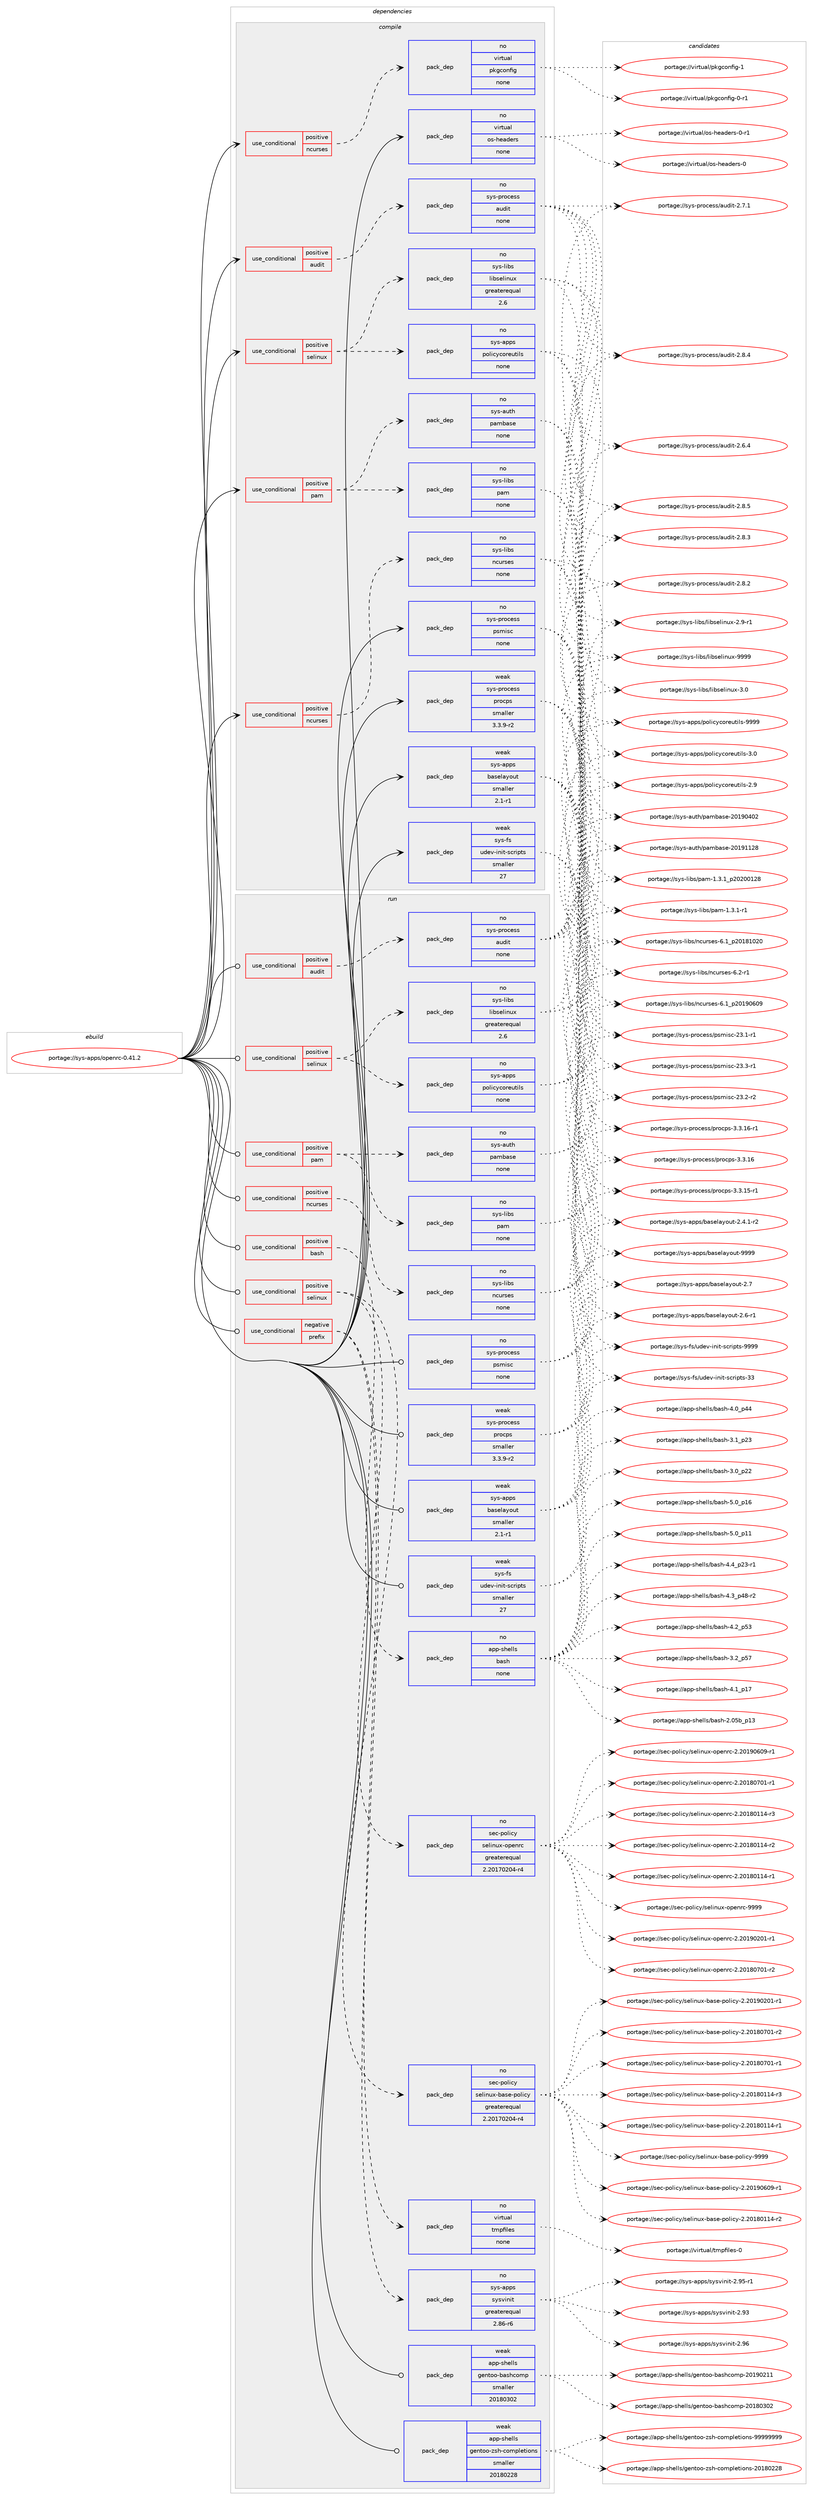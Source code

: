 digraph prolog {

# *************
# Graph options
# *************

newrank=true;
concentrate=true;
compound=true;
graph [rankdir=LR,fontname=Helvetica,fontsize=10,ranksep=1.5];#, ranksep=2.5, nodesep=0.2];
edge  [arrowhead=vee];
node  [fontname=Helvetica,fontsize=10];

# **********
# The ebuild
# **********

subgraph cluster_leftcol {
color=gray;
rank=same;
label=<<i>ebuild</i>>;
id [label="portage://sys-apps/openrc-0.41.2", color=red, width=4, href="../sys-apps/openrc-0.41.2.svg"];
}

# ****************
# The dependencies
# ****************

subgraph cluster_midcol {
color=gray;
label=<<i>dependencies</i>>;
subgraph cluster_compile {
fillcolor="#eeeeee";
style=filled;
label=<<i>compile</i>>;
subgraph cond14481 {
dependency67862 [label=<<TABLE BORDER="0" CELLBORDER="1" CELLSPACING="0" CELLPADDING="4"><TR><TD ROWSPAN="3" CELLPADDING="10">use_conditional</TD></TR><TR><TD>positive</TD></TR><TR><TD>audit</TD></TR></TABLE>>, shape=none, color=red];
subgraph pack52045 {
dependency67863 [label=<<TABLE BORDER="0" CELLBORDER="1" CELLSPACING="0" CELLPADDING="4" WIDTH="220"><TR><TD ROWSPAN="6" CELLPADDING="30">pack_dep</TD></TR><TR><TD WIDTH="110">no</TD></TR><TR><TD>sys-process</TD></TR><TR><TD>audit</TD></TR><TR><TD>none</TD></TR><TR><TD></TD></TR></TABLE>>, shape=none, color=blue];
}
dependency67862:e -> dependency67863:w [weight=20,style="dashed",arrowhead="vee"];
}
id:e -> dependency67862:w [weight=20,style="solid",arrowhead="vee"];
subgraph cond14482 {
dependency67864 [label=<<TABLE BORDER="0" CELLBORDER="1" CELLSPACING="0" CELLPADDING="4"><TR><TD ROWSPAN="3" CELLPADDING="10">use_conditional</TD></TR><TR><TD>positive</TD></TR><TR><TD>ncurses</TD></TR></TABLE>>, shape=none, color=red];
subgraph pack52046 {
dependency67865 [label=<<TABLE BORDER="0" CELLBORDER="1" CELLSPACING="0" CELLPADDING="4" WIDTH="220"><TR><TD ROWSPAN="6" CELLPADDING="30">pack_dep</TD></TR><TR><TD WIDTH="110">no</TD></TR><TR><TD>sys-libs</TD></TR><TR><TD>ncurses</TD></TR><TR><TD>none</TD></TR><TR><TD></TD></TR></TABLE>>, shape=none, color=blue];
}
dependency67864:e -> dependency67865:w [weight=20,style="dashed",arrowhead="vee"];
}
id:e -> dependency67864:w [weight=20,style="solid",arrowhead="vee"];
subgraph cond14483 {
dependency67866 [label=<<TABLE BORDER="0" CELLBORDER="1" CELLSPACING="0" CELLPADDING="4"><TR><TD ROWSPAN="3" CELLPADDING="10">use_conditional</TD></TR><TR><TD>positive</TD></TR><TR><TD>ncurses</TD></TR></TABLE>>, shape=none, color=red];
subgraph pack52047 {
dependency67867 [label=<<TABLE BORDER="0" CELLBORDER="1" CELLSPACING="0" CELLPADDING="4" WIDTH="220"><TR><TD ROWSPAN="6" CELLPADDING="30">pack_dep</TD></TR><TR><TD WIDTH="110">no</TD></TR><TR><TD>virtual</TD></TR><TR><TD>pkgconfig</TD></TR><TR><TD>none</TD></TR><TR><TD></TD></TR></TABLE>>, shape=none, color=blue];
}
dependency67866:e -> dependency67867:w [weight=20,style="dashed",arrowhead="vee"];
}
id:e -> dependency67866:w [weight=20,style="solid",arrowhead="vee"];
subgraph cond14484 {
dependency67868 [label=<<TABLE BORDER="0" CELLBORDER="1" CELLSPACING="0" CELLPADDING="4"><TR><TD ROWSPAN="3" CELLPADDING="10">use_conditional</TD></TR><TR><TD>positive</TD></TR><TR><TD>pam</TD></TR></TABLE>>, shape=none, color=red];
subgraph pack52048 {
dependency67869 [label=<<TABLE BORDER="0" CELLBORDER="1" CELLSPACING="0" CELLPADDING="4" WIDTH="220"><TR><TD ROWSPAN="6" CELLPADDING="30">pack_dep</TD></TR><TR><TD WIDTH="110">no</TD></TR><TR><TD>sys-auth</TD></TR><TR><TD>pambase</TD></TR><TR><TD>none</TD></TR><TR><TD></TD></TR></TABLE>>, shape=none, color=blue];
}
dependency67868:e -> dependency67869:w [weight=20,style="dashed",arrowhead="vee"];
subgraph pack52049 {
dependency67870 [label=<<TABLE BORDER="0" CELLBORDER="1" CELLSPACING="0" CELLPADDING="4" WIDTH="220"><TR><TD ROWSPAN="6" CELLPADDING="30">pack_dep</TD></TR><TR><TD WIDTH="110">no</TD></TR><TR><TD>sys-libs</TD></TR><TR><TD>pam</TD></TR><TR><TD>none</TD></TR><TR><TD></TD></TR></TABLE>>, shape=none, color=blue];
}
dependency67868:e -> dependency67870:w [weight=20,style="dashed",arrowhead="vee"];
}
id:e -> dependency67868:w [weight=20,style="solid",arrowhead="vee"];
subgraph cond14485 {
dependency67871 [label=<<TABLE BORDER="0" CELLBORDER="1" CELLSPACING="0" CELLPADDING="4"><TR><TD ROWSPAN="3" CELLPADDING="10">use_conditional</TD></TR><TR><TD>positive</TD></TR><TR><TD>selinux</TD></TR></TABLE>>, shape=none, color=red];
subgraph pack52050 {
dependency67872 [label=<<TABLE BORDER="0" CELLBORDER="1" CELLSPACING="0" CELLPADDING="4" WIDTH="220"><TR><TD ROWSPAN="6" CELLPADDING="30">pack_dep</TD></TR><TR><TD WIDTH="110">no</TD></TR><TR><TD>sys-apps</TD></TR><TR><TD>policycoreutils</TD></TR><TR><TD>none</TD></TR><TR><TD></TD></TR></TABLE>>, shape=none, color=blue];
}
dependency67871:e -> dependency67872:w [weight=20,style="dashed",arrowhead="vee"];
subgraph pack52051 {
dependency67873 [label=<<TABLE BORDER="0" CELLBORDER="1" CELLSPACING="0" CELLPADDING="4" WIDTH="220"><TR><TD ROWSPAN="6" CELLPADDING="30">pack_dep</TD></TR><TR><TD WIDTH="110">no</TD></TR><TR><TD>sys-libs</TD></TR><TR><TD>libselinux</TD></TR><TR><TD>greaterequal</TD></TR><TR><TD>2.6</TD></TR></TABLE>>, shape=none, color=blue];
}
dependency67871:e -> dependency67873:w [weight=20,style="dashed",arrowhead="vee"];
}
id:e -> dependency67871:w [weight=20,style="solid",arrowhead="vee"];
subgraph pack52052 {
dependency67874 [label=<<TABLE BORDER="0" CELLBORDER="1" CELLSPACING="0" CELLPADDING="4" WIDTH="220"><TR><TD ROWSPAN="6" CELLPADDING="30">pack_dep</TD></TR><TR><TD WIDTH="110">no</TD></TR><TR><TD>sys-process</TD></TR><TR><TD>psmisc</TD></TR><TR><TD>none</TD></TR><TR><TD></TD></TR></TABLE>>, shape=none, color=blue];
}
id:e -> dependency67874:w [weight=20,style="solid",arrowhead="vee"];
subgraph pack52053 {
dependency67875 [label=<<TABLE BORDER="0" CELLBORDER="1" CELLSPACING="0" CELLPADDING="4" WIDTH="220"><TR><TD ROWSPAN="6" CELLPADDING="30">pack_dep</TD></TR><TR><TD WIDTH="110">no</TD></TR><TR><TD>virtual</TD></TR><TR><TD>os-headers</TD></TR><TR><TD>none</TD></TR><TR><TD></TD></TR></TABLE>>, shape=none, color=blue];
}
id:e -> dependency67875:w [weight=20,style="solid",arrowhead="vee"];
subgraph pack52054 {
dependency67876 [label=<<TABLE BORDER="0" CELLBORDER="1" CELLSPACING="0" CELLPADDING="4" WIDTH="220"><TR><TD ROWSPAN="6" CELLPADDING="30">pack_dep</TD></TR><TR><TD WIDTH="110">weak</TD></TR><TR><TD>sys-apps</TD></TR><TR><TD>baselayout</TD></TR><TR><TD>smaller</TD></TR><TR><TD>2.1-r1</TD></TR></TABLE>>, shape=none, color=blue];
}
id:e -> dependency67876:w [weight=20,style="solid",arrowhead="vee"];
subgraph pack52055 {
dependency67877 [label=<<TABLE BORDER="0" CELLBORDER="1" CELLSPACING="0" CELLPADDING="4" WIDTH="220"><TR><TD ROWSPAN="6" CELLPADDING="30">pack_dep</TD></TR><TR><TD WIDTH="110">weak</TD></TR><TR><TD>sys-fs</TD></TR><TR><TD>udev-init-scripts</TD></TR><TR><TD>smaller</TD></TR><TR><TD>27</TD></TR></TABLE>>, shape=none, color=blue];
}
id:e -> dependency67877:w [weight=20,style="solid",arrowhead="vee"];
subgraph pack52056 {
dependency67878 [label=<<TABLE BORDER="0" CELLBORDER="1" CELLSPACING="0" CELLPADDING="4" WIDTH="220"><TR><TD ROWSPAN="6" CELLPADDING="30">pack_dep</TD></TR><TR><TD WIDTH="110">weak</TD></TR><TR><TD>sys-process</TD></TR><TR><TD>procps</TD></TR><TR><TD>smaller</TD></TR><TR><TD>3.3.9-r2</TD></TR></TABLE>>, shape=none, color=blue];
}
id:e -> dependency67878:w [weight=20,style="solid",arrowhead="vee"];
}
subgraph cluster_compileandrun {
fillcolor="#eeeeee";
style=filled;
label=<<i>compile and run</i>>;
}
subgraph cluster_run {
fillcolor="#eeeeee";
style=filled;
label=<<i>run</i>>;
subgraph cond14486 {
dependency67879 [label=<<TABLE BORDER="0" CELLBORDER="1" CELLSPACING="0" CELLPADDING="4"><TR><TD ROWSPAN="3" CELLPADDING="10">use_conditional</TD></TR><TR><TD>negative</TD></TR><TR><TD>prefix</TD></TR></TABLE>>, shape=none, color=red];
subgraph pack52057 {
dependency67880 [label=<<TABLE BORDER="0" CELLBORDER="1" CELLSPACING="0" CELLPADDING="4" WIDTH="220"><TR><TD ROWSPAN="6" CELLPADDING="30">pack_dep</TD></TR><TR><TD WIDTH="110">no</TD></TR><TR><TD>sys-apps</TD></TR><TR><TD>sysvinit</TD></TR><TR><TD>greaterequal</TD></TR><TR><TD>2.86-r6</TD></TR></TABLE>>, shape=none, color=blue];
}
dependency67879:e -> dependency67880:w [weight=20,style="dashed",arrowhead="vee"];
subgraph pack52058 {
dependency67881 [label=<<TABLE BORDER="0" CELLBORDER="1" CELLSPACING="0" CELLPADDING="4" WIDTH="220"><TR><TD ROWSPAN="6" CELLPADDING="30">pack_dep</TD></TR><TR><TD WIDTH="110">no</TD></TR><TR><TD>virtual</TD></TR><TR><TD>tmpfiles</TD></TR><TR><TD>none</TD></TR><TR><TD></TD></TR></TABLE>>, shape=none, color=blue];
}
dependency67879:e -> dependency67881:w [weight=20,style="dashed",arrowhead="vee"];
}
id:e -> dependency67879:w [weight=20,style="solid",arrowhead="odot"];
subgraph cond14487 {
dependency67882 [label=<<TABLE BORDER="0" CELLBORDER="1" CELLSPACING="0" CELLPADDING="4"><TR><TD ROWSPAN="3" CELLPADDING="10">use_conditional</TD></TR><TR><TD>positive</TD></TR><TR><TD>audit</TD></TR></TABLE>>, shape=none, color=red];
subgraph pack52059 {
dependency67883 [label=<<TABLE BORDER="0" CELLBORDER="1" CELLSPACING="0" CELLPADDING="4" WIDTH="220"><TR><TD ROWSPAN="6" CELLPADDING="30">pack_dep</TD></TR><TR><TD WIDTH="110">no</TD></TR><TR><TD>sys-process</TD></TR><TR><TD>audit</TD></TR><TR><TD>none</TD></TR><TR><TD></TD></TR></TABLE>>, shape=none, color=blue];
}
dependency67882:e -> dependency67883:w [weight=20,style="dashed",arrowhead="vee"];
}
id:e -> dependency67882:w [weight=20,style="solid",arrowhead="odot"];
subgraph cond14488 {
dependency67884 [label=<<TABLE BORDER="0" CELLBORDER="1" CELLSPACING="0" CELLPADDING="4"><TR><TD ROWSPAN="3" CELLPADDING="10">use_conditional</TD></TR><TR><TD>positive</TD></TR><TR><TD>bash</TD></TR></TABLE>>, shape=none, color=red];
subgraph pack52060 {
dependency67885 [label=<<TABLE BORDER="0" CELLBORDER="1" CELLSPACING="0" CELLPADDING="4" WIDTH="220"><TR><TD ROWSPAN="6" CELLPADDING="30">pack_dep</TD></TR><TR><TD WIDTH="110">no</TD></TR><TR><TD>app-shells</TD></TR><TR><TD>bash</TD></TR><TR><TD>none</TD></TR><TR><TD></TD></TR></TABLE>>, shape=none, color=blue];
}
dependency67884:e -> dependency67885:w [weight=20,style="dashed",arrowhead="vee"];
}
id:e -> dependency67884:w [weight=20,style="solid",arrowhead="odot"];
subgraph cond14489 {
dependency67886 [label=<<TABLE BORDER="0" CELLBORDER="1" CELLSPACING="0" CELLPADDING="4"><TR><TD ROWSPAN="3" CELLPADDING="10">use_conditional</TD></TR><TR><TD>positive</TD></TR><TR><TD>ncurses</TD></TR></TABLE>>, shape=none, color=red];
subgraph pack52061 {
dependency67887 [label=<<TABLE BORDER="0" CELLBORDER="1" CELLSPACING="0" CELLPADDING="4" WIDTH="220"><TR><TD ROWSPAN="6" CELLPADDING="30">pack_dep</TD></TR><TR><TD WIDTH="110">no</TD></TR><TR><TD>sys-libs</TD></TR><TR><TD>ncurses</TD></TR><TR><TD>none</TD></TR><TR><TD></TD></TR></TABLE>>, shape=none, color=blue];
}
dependency67886:e -> dependency67887:w [weight=20,style="dashed",arrowhead="vee"];
}
id:e -> dependency67886:w [weight=20,style="solid",arrowhead="odot"];
subgraph cond14490 {
dependency67888 [label=<<TABLE BORDER="0" CELLBORDER="1" CELLSPACING="0" CELLPADDING="4"><TR><TD ROWSPAN="3" CELLPADDING="10">use_conditional</TD></TR><TR><TD>positive</TD></TR><TR><TD>pam</TD></TR></TABLE>>, shape=none, color=red];
subgraph pack52062 {
dependency67889 [label=<<TABLE BORDER="0" CELLBORDER="1" CELLSPACING="0" CELLPADDING="4" WIDTH="220"><TR><TD ROWSPAN="6" CELLPADDING="30">pack_dep</TD></TR><TR><TD WIDTH="110">no</TD></TR><TR><TD>sys-auth</TD></TR><TR><TD>pambase</TD></TR><TR><TD>none</TD></TR><TR><TD></TD></TR></TABLE>>, shape=none, color=blue];
}
dependency67888:e -> dependency67889:w [weight=20,style="dashed",arrowhead="vee"];
subgraph pack52063 {
dependency67890 [label=<<TABLE BORDER="0" CELLBORDER="1" CELLSPACING="0" CELLPADDING="4" WIDTH="220"><TR><TD ROWSPAN="6" CELLPADDING="30">pack_dep</TD></TR><TR><TD WIDTH="110">no</TD></TR><TR><TD>sys-libs</TD></TR><TR><TD>pam</TD></TR><TR><TD>none</TD></TR><TR><TD></TD></TR></TABLE>>, shape=none, color=blue];
}
dependency67888:e -> dependency67890:w [weight=20,style="dashed",arrowhead="vee"];
}
id:e -> dependency67888:w [weight=20,style="solid",arrowhead="odot"];
subgraph cond14491 {
dependency67891 [label=<<TABLE BORDER="0" CELLBORDER="1" CELLSPACING="0" CELLPADDING="4"><TR><TD ROWSPAN="3" CELLPADDING="10">use_conditional</TD></TR><TR><TD>positive</TD></TR><TR><TD>selinux</TD></TR></TABLE>>, shape=none, color=red];
subgraph pack52064 {
dependency67892 [label=<<TABLE BORDER="0" CELLBORDER="1" CELLSPACING="0" CELLPADDING="4" WIDTH="220"><TR><TD ROWSPAN="6" CELLPADDING="30">pack_dep</TD></TR><TR><TD WIDTH="110">no</TD></TR><TR><TD>sec-policy</TD></TR><TR><TD>selinux-base-policy</TD></TR><TR><TD>greaterequal</TD></TR><TR><TD>2.20170204-r4</TD></TR></TABLE>>, shape=none, color=blue];
}
dependency67891:e -> dependency67892:w [weight=20,style="dashed",arrowhead="vee"];
subgraph pack52065 {
dependency67893 [label=<<TABLE BORDER="0" CELLBORDER="1" CELLSPACING="0" CELLPADDING="4" WIDTH="220"><TR><TD ROWSPAN="6" CELLPADDING="30">pack_dep</TD></TR><TR><TD WIDTH="110">no</TD></TR><TR><TD>sec-policy</TD></TR><TR><TD>selinux-openrc</TD></TR><TR><TD>greaterequal</TD></TR><TR><TD>2.20170204-r4</TD></TR></TABLE>>, shape=none, color=blue];
}
dependency67891:e -> dependency67893:w [weight=20,style="dashed",arrowhead="vee"];
}
id:e -> dependency67891:w [weight=20,style="solid",arrowhead="odot"];
subgraph cond14492 {
dependency67894 [label=<<TABLE BORDER="0" CELLBORDER="1" CELLSPACING="0" CELLPADDING="4"><TR><TD ROWSPAN="3" CELLPADDING="10">use_conditional</TD></TR><TR><TD>positive</TD></TR><TR><TD>selinux</TD></TR></TABLE>>, shape=none, color=red];
subgraph pack52066 {
dependency67895 [label=<<TABLE BORDER="0" CELLBORDER="1" CELLSPACING="0" CELLPADDING="4" WIDTH="220"><TR><TD ROWSPAN="6" CELLPADDING="30">pack_dep</TD></TR><TR><TD WIDTH="110">no</TD></TR><TR><TD>sys-apps</TD></TR><TR><TD>policycoreutils</TD></TR><TR><TD>none</TD></TR><TR><TD></TD></TR></TABLE>>, shape=none, color=blue];
}
dependency67894:e -> dependency67895:w [weight=20,style="dashed",arrowhead="vee"];
subgraph pack52067 {
dependency67896 [label=<<TABLE BORDER="0" CELLBORDER="1" CELLSPACING="0" CELLPADDING="4" WIDTH="220"><TR><TD ROWSPAN="6" CELLPADDING="30">pack_dep</TD></TR><TR><TD WIDTH="110">no</TD></TR><TR><TD>sys-libs</TD></TR><TR><TD>libselinux</TD></TR><TR><TD>greaterequal</TD></TR><TR><TD>2.6</TD></TR></TABLE>>, shape=none, color=blue];
}
dependency67894:e -> dependency67896:w [weight=20,style="dashed",arrowhead="vee"];
}
id:e -> dependency67894:w [weight=20,style="solid",arrowhead="odot"];
subgraph pack52068 {
dependency67897 [label=<<TABLE BORDER="0" CELLBORDER="1" CELLSPACING="0" CELLPADDING="4" WIDTH="220"><TR><TD ROWSPAN="6" CELLPADDING="30">pack_dep</TD></TR><TR><TD WIDTH="110">no</TD></TR><TR><TD>sys-process</TD></TR><TR><TD>psmisc</TD></TR><TR><TD>none</TD></TR><TR><TD></TD></TR></TABLE>>, shape=none, color=blue];
}
id:e -> dependency67897:w [weight=20,style="solid",arrowhead="odot"];
subgraph pack52069 {
dependency67898 [label=<<TABLE BORDER="0" CELLBORDER="1" CELLSPACING="0" CELLPADDING="4" WIDTH="220"><TR><TD ROWSPAN="6" CELLPADDING="30">pack_dep</TD></TR><TR><TD WIDTH="110">weak</TD></TR><TR><TD>app-shells</TD></TR><TR><TD>gentoo-bashcomp</TD></TR><TR><TD>smaller</TD></TR><TR><TD>20180302</TD></TR></TABLE>>, shape=none, color=blue];
}
id:e -> dependency67898:w [weight=20,style="solid",arrowhead="odot"];
subgraph pack52070 {
dependency67899 [label=<<TABLE BORDER="0" CELLBORDER="1" CELLSPACING="0" CELLPADDING="4" WIDTH="220"><TR><TD ROWSPAN="6" CELLPADDING="30">pack_dep</TD></TR><TR><TD WIDTH="110">weak</TD></TR><TR><TD>app-shells</TD></TR><TR><TD>gentoo-zsh-completions</TD></TR><TR><TD>smaller</TD></TR><TR><TD>20180228</TD></TR></TABLE>>, shape=none, color=blue];
}
id:e -> dependency67899:w [weight=20,style="solid",arrowhead="odot"];
subgraph pack52071 {
dependency67900 [label=<<TABLE BORDER="0" CELLBORDER="1" CELLSPACING="0" CELLPADDING="4" WIDTH="220"><TR><TD ROWSPAN="6" CELLPADDING="30">pack_dep</TD></TR><TR><TD WIDTH="110">weak</TD></TR><TR><TD>sys-apps</TD></TR><TR><TD>baselayout</TD></TR><TR><TD>smaller</TD></TR><TR><TD>2.1-r1</TD></TR></TABLE>>, shape=none, color=blue];
}
id:e -> dependency67900:w [weight=20,style="solid",arrowhead="odot"];
subgraph pack52072 {
dependency67901 [label=<<TABLE BORDER="0" CELLBORDER="1" CELLSPACING="0" CELLPADDING="4" WIDTH="220"><TR><TD ROWSPAN="6" CELLPADDING="30">pack_dep</TD></TR><TR><TD WIDTH="110">weak</TD></TR><TR><TD>sys-fs</TD></TR><TR><TD>udev-init-scripts</TD></TR><TR><TD>smaller</TD></TR><TR><TD>27</TD></TR></TABLE>>, shape=none, color=blue];
}
id:e -> dependency67901:w [weight=20,style="solid",arrowhead="odot"];
subgraph pack52073 {
dependency67902 [label=<<TABLE BORDER="0" CELLBORDER="1" CELLSPACING="0" CELLPADDING="4" WIDTH="220"><TR><TD ROWSPAN="6" CELLPADDING="30">pack_dep</TD></TR><TR><TD WIDTH="110">weak</TD></TR><TR><TD>sys-process</TD></TR><TR><TD>procps</TD></TR><TR><TD>smaller</TD></TR><TR><TD>3.3.9-r2</TD></TR></TABLE>>, shape=none, color=blue];
}
id:e -> dependency67902:w [weight=20,style="solid",arrowhead="odot"];
}
}

# **************
# The candidates
# **************

subgraph cluster_choices {
rank=same;
color=gray;
label=<<i>candidates</i>>;

subgraph choice52045 {
color=black;
nodesep=1;
choice11512111545112114111991011151154797117100105116455046564653 [label="portage://sys-process/audit-2.8.5", color=red, width=4,href="../sys-process/audit-2.8.5.svg"];
choice11512111545112114111991011151154797117100105116455046564652 [label="portage://sys-process/audit-2.8.4", color=red, width=4,href="../sys-process/audit-2.8.4.svg"];
choice11512111545112114111991011151154797117100105116455046564651 [label="portage://sys-process/audit-2.8.3", color=red, width=4,href="../sys-process/audit-2.8.3.svg"];
choice11512111545112114111991011151154797117100105116455046564650 [label="portage://sys-process/audit-2.8.2", color=red, width=4,href="../sys-process/audit-2.8.2.svg"];
choice11512111545112114111991011151154797117100105116455046554649 [label="portage://sys-process/audit-2.7.1", color=red, width=4,href="../sys-process/audit-2.7.1.svg"];
choice11512111545112114111991011151154797117100105116455046544652 [label="portage://sys-process/audit-2.6.4", color=red, width=4,href="../sys-process/audit-2.6.4.svg"];
dependency67863:e -> choice11512111545112114111991011151154797117100105116455046564653:w [style=dotted,weight="100"];
dependency67863:e -> choice11512111545112114111991011151154797117100105116455046564652:w [style=dotted,weight="100"];
dependency67863:e -> choice11512111545112114111991011151154797117100105116455046564651:w [style=dotted,weight="100"];
dependency67863:e -> choice11512111545112114111991011151154797117100105116455046564650:w [style=dotted,weight="100"];
dependency67863:e -> choice11512111545112114111991011151154797117100105116455046554649:w [style=dotted,weight="100"];
dependency67863:e -> choice11512111545112114111991011151154797117100105116455046544652:w [style=dotted,weight="100"];
}
subgraph choice52046 {
color=black;
nodesep=1;
choice11512111545108105981154711099117114115101115455446504511449 [label="portage://sys-libs/ncurses-6.2-r1", color=red, width=4,href="../sys-libs/ncurses-6.2-r1.svg"];
choice1151211154510810598115471109911711411510111545544649951125048495748544857 [label="portage://sys-libs/ncurses-6.1_p20190609", color=red, width=4,href="../sys-libs/ncurses-6.1_p20190609.svg"];
choice1151211154510810598115471109911711411510111545544649951125048495649485048 [label="portage://sys-libs/ncurses-6.1_p20181020", color=red, width=4,href="../sys-libs/ncurses-6.1_p20181020.svg"];
dependency67865:e -> choice11512111545108105981154711099117114115101115455446504511449:w [style=dotted,weight="100"];
dependency67865:e -> choice1151211154510810598115471109911711411510111545544649951125048495748544857:w [style=dotted,weight="100"];
dependency67865:e -> choice1151211154510810598115471109911711411510111545544649951125048495649485048:w [style=dotted,weight="100"];
}
subgraph choice52047 {
color=black;
nodesep=1;
choice1181051141161179710847112107103991111101021051034549 [label="portage://virtual/pkgconfig-1", color=red, width=4,href="../virtual/pkgconfig-1.svg"];
choice11810511411611797108471121071039911111010210510345484511449 [label="portage://virtual/pkgconfig-0-r1", color=red, width=4,href="../virtual/pkgconfig-0-r1.svg"];
dependency67867:e -> choice1181051141161179710847112107103991111101021051034549:w [style=dotted,weight="100"];
dependency67867:e -> choice11810511411611797108471121071039911111010210510345484511449:w [style=dotted,weight="100"];
}
subgraph choice52048 {
color=black;
nodesep=1;
choice115121115459711711610447112971099897115101455048495749495056 [label="portage://sys-auth/pambase-20191128", color=red, width=4,href="../sys-auth/pambase-20191128.svg"];
choice115121115459711711610447112971099897115101455048495748524850 [label="portage://sys-auth/pambase-20190402", color=red, width=4,href="../sys-auth/pambase-20190402.svg"];
dependency67869:e -> choice115121115459711711610447112971099897115101455048495749495056:w [style=dotted,weight="100"];
dependency67869:e -> choice115121115459711711610447112971099897115101455048495748524850:w [style=dotted,weight="100"];
}
subgraph choice52049 {
color=black;
nodesep=1;
choice11512111545108105981154711297109454946514649951125048504848495056 [label="portage://sys-libs/pam-1.3.1_p20200128", color=red, width=4,href="../sys-libs/pam-1.3.1_p20200128.svg"];
choice115121115451081059811547112971094549465146494511449 [label="portage://sys-libs/pam-1.3.1-r1", color=red, width=4,href="../sys-libs/pam-1.3.1-r1.svg"];
dependency67870:e -> choice11512111545108105981154711297109454946514649951125048504848495056:w [style=dotted,weight="100"];
dependency67870:e -> choice115121115451081059811547112971094549465146494511449:w [style=dotted,weight="100"];
}
subgraph choice52050 {
color=black;
nodesep=1;
choice11512111545971121121154711211110810599121991111141011171161051081154557575757 [label="portage://sys-apps/policycoreutils-9999", color=red, width=4,href="../sys-apps/policycoreutils-9999.svg"];
choice115121115459711211211547112111108105991219911111410111711610510811545514648 [label="portage://sys-apps/policycoreutils-3.0", color=red, width=4,href="../sys-apps/policycoreutils-3.0.svg"];
choice115121115459711211211547112111108105991219911111410111711610510811545504657 [label="portage://sys-apps/policycoreutils-2.9", color=red, width=4,href="../sys-apps/policycoreutils-2.9.svg"];
dependency67872:e -> choice11512111545971121121154711211110810599121991111141011171161051081154557575757:w [style=dotted,weight="100"];
dependency67872:e -> choice115121115459711211211547112111108105991219911111410111711610510811545514648:w [style=dotted,weight="100"];
dependency67872:e -> choice115121115459711211211547112111108105991219911111410111711610510811545504657:w [style=dotted,weight="100"];
}
subgraph choice52051 {
color=black;
nodesep=1;
choice115121115451081059811547108105981151011081051101171204557575757 [label="portage://sys-libs/libselinux-9999", color=red, width=4,href="../sys-libs/libselinux-9999.svg"];
choice1151211154510810598115471081059811510110810511011712045514648 [label="portage://sys-libs/libselinux-3.0", color=red, width=4,href="../sys-libs/libselinux-3.0.svg"];
choice11512111545108105981154710810598115101108105110117120455046574511449 [label="portage://sys-libs/libselinux-2.9-r1", color=red, width=4,href="../sys-libs/libselinux-2.9-r1.svg"];
dependency67873:e -> choice115121115451081059811547108105981151011081051101171204557575757:w [style=dotted,weight="100"];
dependency67873:e -> choice1151211154510810598115471081059811510110810511011712045514648:w [style=dotted,weight="100"];
dependency67873:e -> choice11512111545108105981154710810598115101108105110117120455046574511449:w [style=dotted,weight="100"];
}
subgraph choice52052 {
color=black;
nodesep=1;
choice1151211154511211411199101115115471121151091051159945505146514511449 [label="portage://sys-process/psmisc-23.3-r1", color=red, width=4,href="../sys-process/psmisc-23.3-r1.svg"];
choice1151211154511211411199101115115471121151091051159945505146504511450 [label="portage://sys-process/psmisc-23.2-r2", color=red, width=4,href="../sys-process/psmisc-23.2-r2.svg"];
choice1151211154511211411199101115115471121151091051159945505146494511449 [label="portage://sys-process/psmisc-23.1-r1", color=red, width=4,href="../sys-process/psmisc-23.1-r1.svg"];
dependency67874:e -> choice1151211154511211411199101115115471121151091051159945505146514511449:w [style=dotted,weight="100"];
dependency67874:e -> choice1151211154511211411199101115115471121151091051159945505146504511450:w [style=dotted,weight="100"];
dependency67874:e -> choice1151211154511211411199101115115471121151091051159945505146494511449:w [style=dotted,weight="100"];
}
subgraph choice52053 {
color=black;
nodesep=1;
choice1181051141161179710847111115451041019710010111411545484511449 [label="portage://virtual/os-headers-0-r1", color=red, width=4,href="../virtual/os-headers-0-r1.svg"];
choice118105114116117971084711111545104101971001011141154548 [label="portage://virtual/os-headers-0", color=red, width=4,href="../virtual/os-headers-0.svg"];
dependency67875:e -> choice1181051141161179710847111115451041019710010111411545484511449:w [style=dotted,weight="100"];
dependency67875:e -> choice118105114116117971084711111545104101971001011141154548:w [style=dotted,weight="100"];
}
subgraph choice52054 {
color=black;
nodesep=1;
choice1151211154597112112115479897115101108971211111171164557575757 [label="portage://sys-apps/baselayout-9999", color=red, width=4,href="../sys-apps/baselayout-9999.svg"];
choice11512111545971121121154798971151011089712111111711645504655 [label="portage://sys-apps/baselayout-2.7", color=red, width=4,href="../sys-apps/baselayout-2.7.svg"];
choice115121115459711211211547989711510110897121111117116455046544511449 [label="portage://sys-apps/baselayout-2.6-r1", color=red, width=4,href="../sys-apps/baselayout-2.6-r1.svg"];
choice1151211154597112112115479897115101108971211111171164550465246494511450 [label="portage://sys-apps/baselayout-2.4.1-r2", color=red, width=4,href="../sys-apps/baselayout-2.4.1-r2.svg"];
dependency67876:e -> choice1151211154597112112115479897115101108971211111171164557575757:w [style=dotted,weight="100"];
dependency67876:e -> choice11512111545971121121154798971151011089712111111711645504655:w [style=dotted,weight="100"];
dependency67876:e -> choice115121115459711211211547989711510110897121111117116455046544511449:w [style=dotted,weight="100"];
dependency67876:e -> choice1151211154597112112115479897115101108971211111171164550465246494511450:w [style=dotted,weight="100"];
}
subgraph choice52055 {
color=black;
nodesep=1;
choice11512111545102115471171001011184510511010511645115991141051121161154557575757 [label="portage://sys-fs/udev-init-scripts-9999", color=red, width=4,href="../sys-fs/udev-init-scripts-9999.svg"];
choice1151211154510211547117100101118451051101051164511599114105112116115455151 [label="portage://sys-fs/udev-init-scripts-33", color=red, width=4,href="../sys-fs/udev-init-scripts-33.svg"];
dependency67877:e -> choice11512111545102115471171001011184510511010511645115991141051121161154557575757:w [style=dotted,weight="100"];
dependency67877:e -> choice1151211154510211547117100101118451051101051164511599114105112116115455151:w [style=dotted,weight="100"];
}
subgraph choice52056 {
color=black;
nodesep=1;
choice11512111545112114111991011151154711211411199112115455146514649544511449 [label="portage://sys-process/procps-3.3.16-r1", color=red, width=4,href="../sys-process/procps-3.3.16-r1.svg"];
choice1151211154511211411199101115115471121141119911211545514651464954 [label="portage://sys-process/procps-3.3.16", color=red, width=4,href="../sys-process/procps-3.3.16.svg"];
choice11512111545112114111991011151154711211411199112115455146514649534511449 [label="portage://sys-process/procps-3.3.15-r1", color=red, width=4,href="../sys-process/procps-3.3.15-r1.svg"];
dependency67878:e -> choice11512111545112114111991011151154711211411199112115455146514649544511449:w [style=dotted,weight="100"];
dependency67878:e -> choice1151211154511211411199101115115471121141119911211545514651464954:w [style=dotted,weight="100"];
dependency67878:e -> choice11512111545112114111991011151154711211411199112115455146514649534511449:w [style=dotted,weight="100"];
}
subgraph choice52057 {
color=black;
nodesep=1;
choice1151211154597112112115471151211151181051101051164550465754 [label="portage://sys-apps/sysvinit-2.96", color=red, width=4,href="../sys-apps/sysvinit-2.96.svg"];
choice11512111545971121121154711512111511810511010511645504657534511449 [label="portage://sys-apps/sysvinit-2.95-r1", color=red, width=4,href="../sys-apps/sysvinit-2.95-r1.svg"];
choice1151211154597112112115471151211151181051101051164550465751 [label="portage://sys-apps/sysvinit-2.93", color=red, width=4,href="../sys-apps/sysvinit-2.93.svg"];
dependency67880:e -> choice1151211154597112112115471151211151181051101051164550465754:w [style=dotted,weight="100"];
dependency67880:e -> choice11512111545971121121154711512111511810511010511645504657534511449:w [style=dotted,weight="100"];
dependency67880:e -> choice1151211154597112112115471151211151181051101051164550465751:w [style=dotted,weight="100"];
}
subgraph choice52058 {
color=black;
nodesep=1;
choice11810511411611797108471161091121021051081011154548 [label="portage://virtual/tmpfiles-0", color=red, width=4,href="../virtual/tmpfiles-0.svg"];
dependency67881:e -> choice11810511411611797108471161091121021051081011154548:w [style=dotted,weight="100"];
}
subgraph choice52059 {
color=black;
nodesep=1;
choice11512111545112114111991011151154797117100105116455046564653 [label="portage://sys-process/audit-2.8.5", color=red, width=4,href="../sys-process/audit-2.8.5.svg"];
choice11512111545112114111991011151154797117100105116455046564652 [label="portage://sys-process/audit-2.8.4", color=red, width=4,href="../sys-process/audit-2.8.4.svg"];
choice11512111545112114111991011151154797117100105116455046564651 [label="portage://sys-process/audit-2.8.3", color=red, width=4,href="../sys-process/audit-2.8.3.svg"];
choice11512111545112114111991011151154797117100105116455046564650 [label="portage://sys-process/audit-2.8.2", color=red, width=4,href="../sys-process/audit-2.8.2.svg"];
choice11512111545112114111991011151154797117100105116455046554649 [label="portage://sys-process/audit-2.7.1", color=red, width=4,href="../sys-process/audit-2.7.1.svg"];
choice11512111545112114111991011151154797117100105116455046544652 [label="portage://sys-process/audit-2.6.4", color=red, width=4,href="../sys-process/audit-2.6.4.svg"];
dependency67883:e -> choice11512111545112114111991011151154797117100105116455046564653:w [style=dotted,weight="100"];
dependency67883:e -> choice11512111545112114111991011151154797117100105116455046564652:w [style=dotted,weight="100"];
dependency67883:e -> choice11512111545112114111991011151154797117100105116455046564651:w [style=dotted,weight="100"];
dependency67883:e -> choice11512111545112114111991011151154797117100105116455046564650:w [style=dotted,weight="100"];
dependency67883:e -> choice11512111545112114111991011151154797117100105116455046554649:w [style=dotted,weight="100"];
dependency67883:e -> choice11512111545112114111991011151154797117100105116455046544652:w [style=dotted,weight="100"];
}
subgraph choice52060 {
color=black;
nodesep=1;
choice971121124511510410110810811547989711510445534648951124954 [label="portage://app-shells/bash-5.0_p16", color=red, width=4,href="../app-shells/bash-5.0_p16.svg"];
choice971121124511510410110810811547989711510445534648951124949 [label="portage://app-shells/bash-5.0_p11", color=red, width=4,href="../app-shells/bash-5.0_p11.svg"];
choice9711211245115104101108108115479897115104455246529511250514511449 [label="portage://app-shells/bash-4.4_p23-r1", color=red, width=4,href="../app-shells/bash-4.4_p23-r1.svg"];
choice9711211245115104101108108115479897115104455246519511252564511450 [label="portage://app-shells/bash-4.3_p48-r2", color=red, width=4,href="../app-shells/bash-4.3_p48-r2.svg"];
choice971121124511510410110810811547989711510445524650951125351 [label="portage://app-shells/bash-4.2_p53", color=red, width=4,href="../app-shells/bash-4.2_p53.svg"];
choice971121124511510410110810811547989711510445524649951124955 [label="portage://app-shells/bash-4.1_p17", color=red, width=4,href="../app-shells/bash-4.1_p17.svg"];
choice971121124511510410110810811547989711510445524648951125252 [label="portage://app-shells/bash-4.0_p44", color=red, width=4,href="../app-shells/bash-4.0_p44.svg"];
choice971121124511510410110810811547989711510445514650951125355 [label="portage://app-shells/bash-3.2_p57", color=red, width=4,href="../app-shells/bash-3.2_p57.svg"];
choice971121124511510410110810811547989711510445514649951125051 [label="portage://app-shells/bash-3.1_p23", color=red, width=4,href="../app-shells/bash-3.1_p23.svg"];
choice971121124511510410110810811547989711510445514648951125050 [label="portage://app-shells/bash-3.0_p22", color=red, width=4,href="../app-shells/bash-3.0_p22.svg"];
choice9711211245115104101108108115479897115104455046485398951124951 [label="portage://app-shells/bash-2.05b_p13", color=red, width=4,href="../app-shells/bash-2.05b_p13.svg"];
dependency67885:e -> choice971121124511510410110810811547989711510445534648951124954:w [style=dotted,weight="100"];
dependency67885:e -> choice971121124511510410110810811547989711510445534648951124949:w [style=dotted,weight="100"];
dependency67885:e -> choice9711211245115104101108108115479897115104455246529511250514511449:w [style=dotted,weight="100"];
dependency67885:e -> choice9711211245115104101108108115479897115104455246519511252564511450:w [style=dotted,weight="100"];
dependency67885:e -> choice971121124511510410110810811547989711510445524650951125351:w [style=dotted,weight="100"];
dependency67885:e -> choice971121124511510410110810811547989711510445524649951124955:w [style=dotted,weight="100"];
dependency67885:e -> choice971121124511510410110810811547989711510445524648951125252:w [style=dotted,weight="100"];
dependency67885:e -> choice971121124511510410110810811547989711510445514650951125355:w [style=dotted,weight="100"];
dependency67885:e -> choice971121124511510410110810811547989711510445514649951125051:w [style=dotted,weight="100"];
dependency67885:e -> choice971121124511510410110810811547989711510445514648951125050:w [style=dotted,weight="100"];
dependency67885:e -> choice9711211245115104101108108115479897115104455046485398951124951:w [style=dotted,weight="100"];
}
subgraph choice52061 {
color=black;
nodesep=1;
choice11512111545108105981154711099117114115101115455446504511449 [label="portage://sys-libs/ncurses-6.2-r1", color=red, width=4,href="../sys-libs/ncurses-6.2-r1.svg"];
choice1151211154510810598115471109911711411510111545544649951125048495748544857 [label="portage://sys-libs/ncurses-6.1_p20190609", color=red, width=4,href="../sys-libs/ncurses-6.1_p20190609.svg"];
choice1151211154510810598115471109911711411510111545544649951125048495649485048 [label="portage://sys-libs/ncurses-6.1_p20181020", color=red, width=4,href="../sys-libs/ncurses-6.1_p20181020.svg"];
dependency67887:e -> choice11512111545108105981154711099117114115101115455446504511449:w [style=dotted,weight="100"];
dependency67887:e -> choice1151211154510810598115471109911711411510111545544649951125048495748544857:w [style=dotted,weight="100"];
dependency67887:e -> choice1151211154510810598115471109911711411510111545544649951125048495649485048:w [style=dotted,weight="100"];
}
subgraph choice52062 {
color=black;
nodesep=1;
choice115121115459711711610447112971099897115101455048495749495056 [label="portage://sys-auth/pambase-20191128", color=red, width=4,href="../sys-auth/pambase-20191128.svg"];
choice115121115459711711610447112971099897115101455048495748524850 [label="portage://sys-auth/pambase-20190402", color=red, width=4,href="../sys-auth/pambase-20190402.svg"];
dependency67889:e -> choice115121115459711711610447112971099897115101455048495749495056:w [style=dotted,weight="100"];
dependency67889:e -> choice115121115459711711610447112971099897115101455048495748524850:w [style=dotted,weight="100"];
}
subgraph choice52063 {
color=black;
nodesep=1;
choice11512111545108105981154711297109454946514649951125048504848495056 [label="portage://sys-libs/pam-1.3.1_p20200128", color=red, width=4,href="../sys-libs/pam-1.3.1_p20200128.svg"];
choice115121115451081059811547112971094549465146494511449 [label="portage://sys-libs/pam-1.3.1-r1", color=red, width=4,href="../sys-libs/pam-1.3.1-r1.svg"];
dependency67890:e -> choice11512111545108105981154711297109454946514649951125048504848495056:w [style=dotted,weight="100"];
dependency67890:e -> choice115121115451081059811547112971094549465146494511449:w [style=dotted,weight="100"];
}
subgraph choice52064 {
color=black;
nodesep=1;
choice1151019945112111108105991214711510110810511011712045989711510145112111108105991214557575757 [label="portage://sec-policy/selinux-base-policy-9999", color=red, width=4,href="../sec-policy/selinux-base-policy-9999.svg"];
choice11510199451121111081059912147115101108105110117120459897115101451121111081059912145504650484957485448574511449 [label="portage://sec-policy/selinux-base-policy-2.20190609-r1", color=red, width=4,href="../sec-policy/selinux-base-policy-2.20190609-r1.svg"];
choice11510199451121111081059912147115101108105110117120459897115101451121111081059912145504650484957485048494511449 [label="portage://sec-policy/selinux-base-policy-2.20190201-r1", color=red, width=4,href="../sec-policy/selinux-base-policy-2.20190201-r1.svg"];
choice11510199451121111081059912147115101108105110117120459897115101451121111081059912145504650484956485548494511450 [label="portage://sec-policy/selinux-base-policy-2.20180701-r2", color=red, width=4,href="../sec-policy/selinux-base-policy-2.20180701-r2.svg"];
choice11510199451121111081059912147115101108105110117120459897115101451121111081059912145504650484956485548494511449 [label="portage://sec-policy/selinux-base-policy-2.20180701-r1", color=red, width=4,href="../sec-policy/selinux-base-policy-2.20180701-r1.svg"];
choice11510199451121111081059912147115101108105110117120459897115101451121111081059912145504650484956484949524511451 [label="portage://sec-policy/selinux-base-policy-2.20180114-r3", color=red, width=4,href="../sec-policy/selinux-base-policy-2.20180114-r3.svg"];
choice11510199451121111081059912147115101108105110117120459897115101451121111081059912145504650484956484949524511450 [label="portage://sec-policy/selinux-base-policy-2.20180114-r2", color=red, width=4,href="../sec-policy/selinux-base-policy-2.20180114-r2.svg"];
choice11510199451121111081059912147115101108105110117120459897115101451121111081059912145504650484956484949524511449 [label="portage://sec-policy/selinux-base-policy-2.20180114-r1", color=red, width=4,href="../sec-policy/selinux-base-policy-2.20180114-r1.svg"];
dependency67892:e -> choice1151019945112111108105991214711510110810511011712045989711510145112111108105991214557575757:w [style=dotted,weight="100"];
dependency67892:e -> choice11510199451121111081059912147115101108105110117120459897115101451121111081059912145504650484957485448574511449:w [style=dotted,weight="100"];
dependency67892:e -> choice11510199451121111081059912147115101108105110117120459897115101451121111081059912145504650484957485048494511449:w [style=dotted,weight="100"];
dependency67892:e -> choice11510199451121111081059912147115101108105110117120459897115101451121111081059912145504650484956485548494511450:w [style=dotted,weight="100"];
dependency67892:e -> choice11510199451121111081059912147115101108105110117120459897115101451121111081059912145504650484956485548494511449:w [style=dotted,weight="100"];
dependency67892:e -> choice11510199451121111081059912147115101108105110117120459897115101451121111081059912145504650484956484949524511451:w [style=dotted,weight="100"];
dependency67892:e -> choice11510199451121111081059912147115101108105110117120459897115101451121111081059912145504650484956484949524511450:w [style=dotted,weight="100"];
dependency67892:e -> choice11510199451121111081059912147115101108105110117120459897115101451121111081059912145504650484956484949524511449:w [style=dotted,weight="100"];
}
subgraph choice52065 {
color=black;
nodesep=1;
choice1151019945112111108105991214711510110810511011712045111112101110114994557575757 [label="portage://sec-policy/selinux-openrc-9999", color=red, width=4,href="../sec-policy/selinux-openrc-9999.svg"];
choice11510199451121111081059912147115101108105110117120451111121011101149945504650484957485448574511449 [label="portage://sec-policy/selinux-openrc-2.20190609-r1", color=red, width=4,href="../sec-policy/selinux-openrc-2.20190609-r1.svg"];
choice11510199451121111081059912147115101108105110117120451111121011101149945504650484957485048494511449 [label="portage://sec-policy/selinux-openrc-2.20190201-r1", color=red, width=4,href="../sec-policy/selinux-openrc-2.20190201-r1.svg"];
choice11510199451121111081059912147115101108105110117120451111121011101149945504650484956485548494511450 [label="portage://sec-policy/selinux-openrc-2.20180701-r2", color=red, width=4,href="../sec-policy/selinux-openrc-2.20180701-r2.svg"];
choice11510199451121111081059912147115101108105110117120451111121011101149945504650484956485548494511449 [label="portage://sec-policy/selinux-openrc-2.20180701-r1", color=red, width=4,href="../sec-policy/selinux-openrc-2.20180701-r1.svg"];
choice11510199451121111081059912147115101108105110117120451111121011101149945504650484956484949524511451 [label="portage://sec-policy/selinux-openrc-2.20180114-r3", color=red, width=4,href="../sec-policy/selinux-openrc-2.20180114-r3.svg"];
choice11510199451121111081059912147115101108105110117120451111121011101149945504650484956484949524511450 [label="portage://sec-policy/selinux-openrc-2.20180114-r2", color=red, width=4,href="../sec-policy/selinux-openrc-2.20180114-r2.svg"];
choice11510199451121111081059912147115101108105110117120451111121011101149945504650484956484949524511449 [label="portage://sec-policy/selinux-openrc-2.20180114-r1", color=red, width=4,href="../sec-policy/selinux-openrc-2.20180114-r1.svg"];
dependency67893:e -> choice1151019945112111108105991214711510110810511011712045111112101110114994557575757:w [style=dotted,weight="100"];
dependency67893:e -> choice11510199451121111081059912147115101108105110117120451111121011101149945504650484957485448574511449:w [style=dotted,weight="100"];
dependency67893:e -> choice11510199451121111081059912147115101108105110117120451111121011101149945504650484957485048494511449:w [style=dotted,weight="100"];
dependency67893:e -> choice11510199451121111081059912147115101108105110117120451111121011101149945504650484956485548494511450:w [style=dotted,weight="100"];
dependency67893:e -> choice11510199451121111081059912147115101108105110117120451111121011101149945504650484956485548494511449:w [style=dotted,weight="100"];
dependency67893:e -> choice11510199451121111081059912147115101108105110117120451111121011101149945504650484956484949524511451:w [style=dotted,weight="100"];
dependency67893:e -> choice11510199451121111081059912147115101108105110117120451111121011101149945504650484956484949524511450:w [style=dotted,weight="100"];
dependency67893:e -> choice11510199451121111081059912147115101108105110117120451111121011101149945504650484956484949524511449:w [style=dotted,weight="100"];
}
subgraph choice52066 {
color=black;
nodesep=1;
choice11512111545971121121154711211110810599121991111141011171161051081154557575757 [label="portage://sys-apps/policycoreutils-9999", color=red, width=4,href="../sys-apps/policycoreutils-9999.svg"];
choice115121115459711211211547112111108105991219911111410111711610510811545514648 [label="portage://sys-apps/policycoreutils-3.0", color=red, width=4,href="../sys-apps/policycoreutils-3.0.svg"];
choice115121115459711211211547112111108105991219911111410111711610510811545504657 [label="portage://sys-apps/policycoreutils-2.9", color=red, width=4,href="../sys-apps/policycoreutils-2.9.svg"];
dependency67895:e -> choice11512111545971121121154711211110810599121991111141011171161051081154557575757:w [style=dotted,weight="100"];
dependency67895:e -> choice115121115459711211211547112111108105991219911111410111711610510811545514648:w [style=dotted,weight="100"];
dependency67895:e -> choice115121115459711211211547112111108105991219911111410111711610510811545504657:w [style=dotted,weight="100"];
}
subgraph choice52067 {
color=black;
nodesep=1;
choice115121115451081059811547108105981151011081051101171204557575757 [label="portage://sys-libs/libselinux-9999", color=red, width=4,href="../sys-libs/libselinux-9999.svg"];
choice1151211154510810598115471081059811510110810511011712045514648 [label="portage://sys-libs/libselinux-3.0", color=red, width=4,href="../sys-libs/libselinux-3.0.svg"];
choice11512111545108105981154710810598115101108105110117120455046574511449 [label="portage://sys-libs/libselinux-2.9-r1", color=red, width=4,href="../sys-libs/libselinux-2.9-r1.svg"];
dependency67896:e -> choice115121115451081059811547108105981151011081051101171204557575757:w [style=dotted,weight="100"];
dependency67896:e -> choice1151211154510810598115471081059811510110810511011712045514648:w [style=dotted,weight="100"];
dependency67896:e -> choice11512111545108105981154710810598115101108105110117120455046574511449:w [style=dotted,weight="100"];
}
subgraph choice52068 {
color=black;
nodesep=1;
choice1151211154511211411199101115115471121151091051159945505146514511449 [label="portage://sys-process/psmisc-23.3-r1", color=red, width=4,href="../sys-process/psmisc-23.3-r1.svg"];
choice1151211154511211411199101115115471121151091051159945505146504511450 [label="portage://sys-process/psmisc-23.2-r2", color=red, width=4,href="../sys-process/psmisc-23.2-r2.svg"];
choice1151211154511211411199101115115471121151091051159945505146494511449 [label="portage://sys-process/psmisc-23.1-r1", color=red, width=4,href="../sys-process/psmisc-23.1-r1.svg"];
dependency67897:e -> choice1151211154511211411199101115115471121151091051159945505146514511449:w [style=dotted,weight="100"];
dependency67897:e -> choice1151211154511211411199101115115471121151091051159945505146504511450:w [style=dotted,weight="100"];
dependency67897:e -> choice1151211154511211411199101115115471121151091051159945505146494511449:w [style=dotted,weight="100"];
}
subgraph choice52069 {
color=black;
nodesep=1;
choice97112112451151041011081081154710310111011611111145989711510499111109112455048495748504949 [label="portage://app-shells/gentoo-bashcomp-20190211", color=red, width=4,href="../app-shells/gentoo-bashcomp-20190211.svg"];
choice97112112451151041011081081154710310111011611111145989711510499111109112455048495648514850 [label="portage://app-shells/gentoo-bashcomp-20180302", color=red, width=4,href="../app-shells/gentoo-bashcomp-20180302.svg"];
dependency67898:e -> choice97112112451151041011081081154710310111011611111145989711510499111109112455048495748504949:w [style=dotted,weight="100"];
dependency67898:e -> choice97112112451151041011081081154710310111011611111145989711510499111109112455048495648514850:w [style=dotted,weight="100"];
}
subgraph choice52070 {
color=black;
nodesep=1;
choice971121124511510410110810811547103101110116111111451221151044599111109112108101116105111110115455757575757575757 [label="portage://app-shells/gentoo-zsh-completions-99999999", color=red, width=4,href="../app-shells/gentoo-zsh-completions-99999999.svg"];
choice971121124511510410110810811547103101110116111111451221151044599111109112108101116105111110115455048495648505056 [label="portage://app-shells/gentoo-zsh-completions-20180228", color=red, width=4,href="../app-shells/gentoo-zsh-completions-20180228.svg"];
dependency67899:e -> choice971121124511510410110810811547103101110116111111451221151044599111109112108101116105111110115455757575757575757:w [style=dotted,weight="100"];
dependency67899:e -> choice971121124511510410110810811547103101110116111111451221151044599111109112108101116105111110115455048495648505056:w [style=dotted,weight="100"];
}
subgraph choice52071 {
color=black;
nodesep=1;
choice1151211154597112112115479897115101108971211111171164557575757 [label="portage://sys-apps/baselayout-9999", color=red, width=4,href="../sys-apps/baselayout-9999.svg"];
choice11512111545971121121154798971151011089712111111711645504655 [label="portage://sys-apps/baselayout-2.7", color=red, width=4,href="../sys-apps/baselayout-2.7.svg"];
choice115121115459711211211547989711510110897121111117116455046544511449 [label="portage://sys-apps/baselayout-2.6-r1", color=red, width=4,href="../sys-apps/baselayout-2.6-r1.svg"];
choice1151211154597112112115479897115101108971211111171164550465246494511450 [label="portage://sys-apps/baselayout-2.4.1-r2", color=red, width=4,href="../sys-apps/baselayout-2.4.1-r2.svg"];
dependency67900:e -> choice1151211154597112112115479897115101108971211111171164557575757:w [style=dotted,weight="100"];
dependency67900:e -> choice11512111545971121121154798971151011089712111111711645504655:w [style=dotted,weight="100"];
dependency67900:e -> choice115121115459711211211547989711510110897121111117116455046544511449:w [style=dotted,weight="100"];
dependency67900:e -> choice1151211154597112112115479897115101108971211111171164550465246494511450:w [style=dotted,weight="100"];
}
subgraph choice52072 {
color=black;
nodesep=1;
choice11512111545102115471171001011184510511010511645115991141051121161154557575757 [label="portage://sys-fs/udev-init-scripts-9999", color=red, width=4,href="../sys-fs/udev-init-scripts-9999.svg"];
choice1151211154510211547117100101118451051101051164511599114105112116115455151 [label="portage://sys-fs/udev-init-scripts-33", color=red, width=4,href="../sys-fs/udev-init-scripts-33.svg"];
dependency67901:e -> choice11512111545102115471171001011184510511010511645115991141051121161154557575757:w [style=dotted,weight="100"];
dependency67901:e -> choice1151211154510211547117100101118451051101051164511599114105112116115455151:w [style=dotted,weight="100"];
}
subgraph choice52073 {
color=black;
nodesep=1;
choice11512111545112114111991011151154711211411199112115455146514649544511449 [label="portage://sys-process/procps-3.3.16-r1", color=red, width=4,href="../sys-process/procps-3.3.16-r1.svg"];
choice1151211154511211411199101115115471121141119911211545514651464954 [label="portage://sys-process/procps-3.3.16", color=red, width=4,href="../sys-process/procps-3.3.16.svg"];
choice11512111545112114111991011151154711211411199112115455146514649534511449 [label="portage://sys-process/procps-3.3.15-r1", color=red, width=4,href="../sys-process/procps-3.3.15-r1.svg"];
dependency67902:e -> choice11512111545112114111991011151154711211411199112115455146514649544511449:w [style=dotted,weight="100"];
dependency67902:e -> choice1151211154511211411199101115115471121141119911211545514651464954:w [style=dotted,weight="100"];
dependency67902:e -> choice11512111545112114111991011151154711211411199112115455146514649534511449:w [style=dotted,weight="100"];
}
}

}
